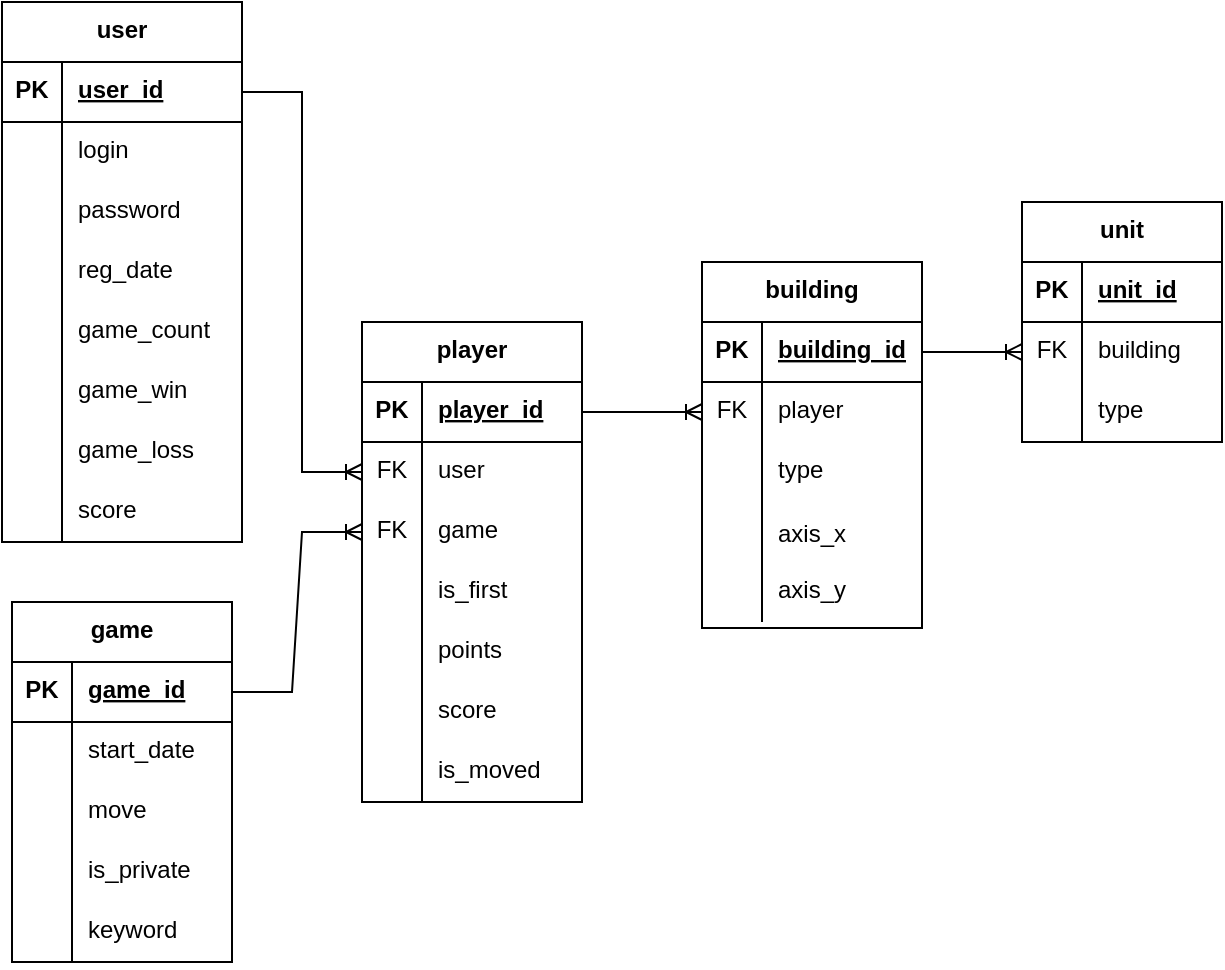 <mxfile version="17.4.6" type="device"><diagram id="eS6NgSFx-jEWJWbhfvBl" name="Page-1"><mxGraphModel dx="2249" dy="1921" grid="1" gridSize="10" guides="1" tooltips="1" connect="1" arrows="1" fold="1" page="1" pageScale="1" pageWidth="827" pageHeight="1169" math="0" shadow="0"><root><mxCell id="0"/><mxCell id="1" parent="0"/><mxCell id="n8HT7WNMOY8VHERMJ5Rt-1" value="user" style="shape=table;startSize=30;container=1;collapsible=1;childLayout=tableLayout;fixedRows=1;rowLines=0;fontStyle=1;align=center;resizeLast=1;verticalAlign=top;" parent="1" vertex="1"><mxGeometry x="-350" y="-1140" width="120" height="270" as="geometry"/></mxCell><mxCell id="n8HT7WNMOY8VHERMJ5Rt-2" value="" style="shape=tableRow;horizontal=0;startSize=0;swimlaneHead=0;swimlaneBody=0;fillColor=none;collapsible=0;dropTarget=0;points=[[0,0.5],[1,0.5]];portConstraint=eastwest;top=0;left=0;right=0;bottom=1;verticalAlign=top;" parent="n8HT7WNMOY8VHERMJ5Rt-1" vertex="1"><mxGeometry y="30" width="120" height="30" as="geometry"/></mxCell><mxCell id="n8HT7WNMOY8VHERMJ5Rt-3" value="PK" style="shape=partialRectangle;connectable=0;fillColor=none;top=0;left=0;bottom=0;right=0;fontStyle=1;overflow=hidden;verticalAlign=top;" parent="n8HT7WNMOY8VHERMJ5Rt-2" vertex="1"><mxGeometry width="30" height="30" as="geometry"><mxRectangle width="30" height="30" as="alternateBounds"/></mxGeometry></mxCell><mxCell id="n8HT7WNMOY8VHERMJ5Rt-4" value="user_id" style="shape=partialRectangle;connectable=0;fillColor=none;top=0;left=0;bottom=0;right=0;align=left;spacingLeft=6;fontStyle=5;overflow=hidden;verticalAlign=top;" parent="n8HT7WNMOY8VHERMJ5Rt-2" vertex="1"><mxGeometry x="30" width="90" height="30" as="geometry"><mxRectangle width="90" height="30" as="alternateBounds"/></mxGeometry></mxCell><mxCell id="n8HT7WNMOY8VHERMJ5Rt-5" value="" style="shape=tableRow;horizontal=0;startSize=0;swimlaneHead=0;swimlaneBody=0;fillColor=none;collapsible=0;dropTarget=0;points=[[0,0.5],[1,0.5]];portConstraint=eastwest;top=0;left=0;right=0;bottom=0;verticalAlign=top;" parent="n8HT7WNMOY8VHERMJ5Rt-1" vertex="1"><mxGeometry y="60" width="120" height="30" as="geometry"/></mxCell><mxCell id="n8HT7WNMOY8VHERMJ5Rt-6" value="" style="shape=partialRectangle;connectable=0;fillColor=none;top=0;left=0;bottom=0;right=0;editable=1;overflow=hidden;verticalAlign=top;" parent="n8HT7WNMOY8VHERMJ5Rt-5" vertex="1"><mxGeometry width="30" height="30" as="geometry"><mxRectangle width="30" height="30" as="alternateBounds"/></mxGeometry></mxCell><mxCell id="n8HT7WNMOY8VHERMJ5Rt-7" value="login" style="shape=partialRectangle;connectable=0;fillColor=none;top=0;left=0;bottom=0;right=0;align=left;spacingLeft=6;overflow=hidden;verticalAlign=top;" parent="n8HT7WNMOY8VHERMJ5Rt-5" vertex="1"><mxGeometry x="30" width="90" height="30" as="geometry"><mxRectangle width="90" height="30" as="alternateBounds"/></mxGeometry></mxCell><mxCell id="n8HT7WNMOY8VHERMJ5Rt-33" value="" style="shape=tableRow;horizontal=0;startSize=0;swimlaneHead=0;swimlaneBody=0;fillColor=none;collapsible=0;dropTarget=0;points=[[0,0.5],[1,0.5]];portConstraint=eastwest;top=0;left=0;right=0;bottom=0;verticalAlign=top;" parent="n8HT7WNMOY8VHERMJ5Rt-1" vertex="1"><mxGeometry y="90" width="120" height="30" as="geometry"/></mxCell><mxCell id="n8HT7WNMOY8VHERMJ5Rt-34" value="" style="shape=partialRectangle;connectable=0;fillColor=none;top=0;left=0;bottom=0;right=0;editable=1;overflow=hidden;verticalAlign=top;" parent="n8HT7WNMOY8VHERMJ5Rt-33" vertex="1"><mxGeometry width="30" height="30" as="geometry"><mxRectangle width="30" height="30" as="alternateBounds"/></mxGeometry></mxCell><mxCell id="n8HT7WNMOY8VHERMJ5Rt-35" value="password" style="shape=partialRectangle;connectable=0;fillColor=none;top=0;left=0;bottom=0;right=0;align=left;spacingLeft=6;overflow=hidden;verticalAlign=top;" parent="n8HT7WNMOY8VHERMJ5Rt-33" vertex="1"><mxGeometry x="30" width="90" height="30" as="geometry"><mxRectangle width="90" height="30" as="alternateBounds"/></mxGeometry></mxCell><mxCell id="iTbnZ-L7WwWrk8MJ8GNx-1" value="" style="shape=tableRow;horizontal=0;startSize=0;swimlaneHead=0;swimlaneBody=0;fillColor=none;collapsible=0;dropTarget=0;points=[[0,0.5],[1,0.5]];portConstraint=eastwest;top=0;left=0;right=0;bottom=0;verticalAlign=top;" vertex="1" parent="n8HT7WNMOY8VHERMJ5Rt-1"><mxGeometry y="120" width="120" height="30" as="geometry"/></mxCell><mxCell id="iTbnZ-L7WwWrk8MJ8GNx-2" value="" style="shape=partialRectangle;connectable=0;fillColor=none;top=0;left=0;bottom=0;right=0;editable=1;overflow=hidden;verticalAlign=top;" vertex="1" parent="iTbnZ-L7WwWrk8MJ8GNx-1"><mxGeometry width="30" height="30" as="geometry"><mxRectangle width="30" height="30" as="alternateBounds"/></mxGeometry></mxCell><mxCell id="iTbnZ-L7WwWrk8MJ8GNx-3" value="reg_date" style="shape=partialRectangle;connectable=0;fillColor=none;top=0;left=0;bottom=0;right=0;align=left;spacingLeft=6;overflow=hidden;verticalAlign=top;" vertex="1" parent="iTbnZ-L7WwWrk8MJ8GNx-1"><mxGeometry x="30" width="90" height="30" as="geometry"><mxRectangle width="90" height="30" as="alternateBounds"/></mxGeometry></mxCell><mxCell id="n8HT7WNMOY8VHERMJ5Rt-8" value="" style="shape=tableRow;horizontal=0;startSize=0;swimlaneHead=0;swimlaneBody=0;fillColor=none;collapsible=0;dropTarget=0;points=[[0,0.5],[1,0.5]];portConstraint=eastwest;top=0;left=0;right=0;bottom=0;verticalAlign=top;" parent="n8HT7WNMOY8VHERMJ5Rt-1" vertex="1"><mxGeometry y="150" width="120" height="30" as="geometry"/></mxCell><mxCell id="n8HT7WNMOY8VHERMJ5Rt-9" value="" style="shape=partialRectangle;connectable=0;fillColor=none;top=0;left=0;bottom=0;right=0;editable=1;overflow=hidden;verticalAlign=top;" parent="n8HT7WNMOY8VHERMJ5Rt-8" vertex="1"><mxGeometry width="30" height="30" as="geometry"><mxRectangle width="30" height="30" as="alternateBounds"/></mxGeometry></mxCell><mxCell id="n8HT7WNMOY8VHERMJ5Rt-10" value="game_count" style="shape=partialRectangle;connectable=0;fillColor=none;top=0;left=0;bottom=0;right=0;align=left;spacingLeft=6;overflow=hidden;verticalAlign=top;" parent="n8HT7WNMOY8VHERMJ5Rt-8" vertex="1"><mxGeometry x="30" width="90" height="30" as="geometry"><mxRectangle width="90" height="30" as="alternateBounds"/></mxGeometry></mxCell><mxCell id="n8HT7WNMOY8VHERMJ5Rt-11" value="" style="shape=tableRow;horizontal=0;startSize=0;swimlaneHead=0;swimlaneBody=0;fillColor=none;collapsible=0;dropTarget=0;points=[[0,0.5],[1,0.5]];portConstraint=eastwest;top=0;left=0;right=0;bottom=0;verticalAlign=top;" parent="n8HT7WNMOY8VHERMJ5Rt-1" vertex="1"><mxGeometry y="180" width="120" height="30" as="geometry"/></mxCell><mxCell id="n8HT7WNMOY8VHERMJ5Rt-12" value="" style="shape=partialRectangle;connectable=0;fillColor=none;top=0;left=0;bottom=0;right=0;editable=1;overflow=hidden;verticalAlign=top;" parent="n8HT7WNMOY8VHERMJ5Rt-11" vertex="1"><mxGeometry width="30" height="30" as="geometry"><mxRectangle width="30" height="30" as="alternateBounds"/></mxGeometry></mxCell><mxCell id="n8HT7WNMOY8VHERMJ5Rt-13" value="game_win" style="shape=partialRectangle;connectable=0;fillColor=none;top=0;left=0;bottom=0;right=0;align=left;spacingLeft=6;overflow=hidden;verticalAlign=top;" parent="n8HT7WNMOY8VHERMJ5Rt-11" vertex="1"><mxGeometry x="30" width="90" height="30" as="geometry"><mxRectangle width="90" height="30" as="alternateBounds"/></mxGeometry></mxCell><mxCell id="1nsWhUNd7yJ06APdbcT0-62" value="" style="shape=tableRow;horizontal=0;startSize=0;swimlaneHead=0;swimlaneBody=0;fillColor=none;collapsible=0;dropTarget=0;points=[[0,0.5],[1,0.5]];portConstraint=eastwest;top=0;left=0;right=0;bottom=0;verticalAlign=top;" parent="n8HT7WNMOY8VHERMJ5Rt-1" vertex="1"><mxGeometry y="210" width="120" height="30" as="geometry"/></mxCell><mxCell id="1nsWhUNd7yJ06APdbcT0-63" value="" style="shape=partialRectangle;connectable=0;fillColor=none;top=0;left=0;bottom=0;right=0;editable=1;overflow=hidden;verticalAlign=top;" parent="1nsWhUNd7yJ06APdbcT0-62" vertex="1"><mxGeometry width="30" height="30" as="geometry"><mxRectangle width="30" height="30" as="alternateBounds"/></mxGeometry></mxCell><mxCell id="1nsWhUNd7yJ06APdbcT0-64" value="game_loss" style="shape=partialRectangle;connectable=0;fillColor=none;top=0;left=0;bottom=0;right=0;align=left;spacingLeft=6;overflow=hidden;verticalAlign=top;" parent="1nsWhUNd7yJ06APdbcT0-62" vertex="1"><mxGeometry x="30" width="90" height="30" as="geometry"><mxRectangle width="90" height="30" as="alternateBounds"/></mxGeometry></mxCell><mxCell id="1nsWhUNd7yJ06APdbcT0-65" value="" style="shape=tableRow;horizontal=0;startSize=0;swimlaneHead=0;swimlaneBody=0;fillColor=none;collapsible=0;dropTarget=0;points=[[0,0.5],[1,0.5]];portConstraint=eastwest;top=0;left=0;right=0;bottom=0;verticalAlign=top;" parent="n8HT7WNMOY8VHERMJ5Rt-1" vertex="1"><mxGeometry y="240" width="120" height="30" as="geometry"/></mxCell><mxCell id="1nsWhUNd7yJ06APdbcT0-66" value="" style="shape=partialRectangle;connectable=0;fillColor=none;top=0;left=0;bottom=0;right=0;editable=1;overflow=hidden;verticalAlign=top;" parent="1nsWhUNd7yJ06APdbcT0-65" vertex="1"><mxGeometry width="30" height="30" as="geometry"><mxRectangle width="30" height="30" as="alternateBounds"/></mxGeometry></mxCell><mxCell id="1nsWhUNd7yJ06APdbcT0-67" value="score" style="shape=partialRectangle;connectable=0;fillColor=none;top=0;left=0;bottom=0;right=0;align=left;spacingLeft=6;overflow=hidden;verticalAlign=top;" parent="1nsWhUNd7yJ06APdbcT0-65" vertex="1"><mxGeometry x="30" width="90" height="30" as="geometry"><mxRectangle width="90" height="30" as="alternateBounds"/></mxGeometry></mxCell><mxCell id="n8HT7WNMOY8VHERMJ5Rt-36" value="game" style="shape=table;startSize=30;container=1;collapsible=1;childLayout=tableLayout;fixedRows=1;rowLines=0;fontStyle=1;align=center;resizeLast=1;verticalAlign=top;" parent="1" vertex="1"><mxGeometry x="-345" y="-840" width="110" height="180" as="geometry"><mxRectangle x="-310" y="-810" width="60" height="30" as="alternateBounds"/></mxGeometry></mxCell><mxCell id="n8HT7WNMOY8VHERMJ5Rt-37" value="" style="shape=tableRow;horizontal=0;startSize=0;swimlaneHead=0;swimlaneBody=0;fillColor=none;collapsible=0;dropTarget=0;points=[[0,0.5],[1,0.5]];portConstraint=eastwest;top=0;left=0;right=0;bottom=1;verticalAlign=top;" parent="n8HT7WNMOY8VHERMJ5Rt-36" vertex="1"><mxGeometry y="30" width="110" height="30" as="geometry"/></mxCell><mxCell id="n8HT7WNMOY8VHERMJ5Rt-38" value="PK" style="shape=partialRectangle;connectable=0;fillColor=none;top=0;left=0;bottom=0;right=0;fontStyle=1;overflow=hidden;verticalAlign=top;" parent="n8HT7WNMOY8VHERMJ5Rt-37" vertex="1"><mxGeometry width="30" height="30" as="geometry"><mxRectangle width="30" height="30" as="alternateBounds"/></mxGeometry></mxCell><mxCell id="n8HT7WNMOY8VHERMJ5Rt-39" value="game_id" style="shape=partialRectangle;connectable=0;fillColor=none;top=0;left=0;bottom=0;right=0;align=left;spacingLeft=6;fontStyle=5;overflow=hidden;verticalAlign=top;" parent="n8HT7WNMOY8VHERMJ5Rt-37" vertex="1"><mxGeometry x="30" width="80" height="30" as="geometry"><mxRectangle width="80" height="30" as="alternateBounds"/></mxGeometry></mxCell><mxCell id="n8HT7WNMOY8VHERMJ5Rt-43" value="" style="shape=tableRow;horizontal=0;startSize=0;swimlaneHead=0;swimlaneBody=0;fillColor=none;collapsible=0;dropTarget=0;points=[[0,0.5],[1,0.5]];portConstraint=eastwest;top=0;left=0;right=0;bottom=0;verticalAlign=top;" parent="n8HT7WNMOY8VHERMJ5Rt-36" vertex="1"><mxGeometry y="60" width="110" height="30" as="geometry"/></mxCell><mxCell id="n8HT7WNMOY8VHERMJ5Rt-44" value="" style="shape=partialRectangle;connectable=0;fillColor=none;top=0;left=0;bottom=0;right=0;editable=1;overflow=hidden;verticalAlign=top;" parent="n8HT7WNMOY8VHERMJ5Rt-43" vertex="1"><mxGeometry width="30" height="30" as="geometry"><mxRectangle width="30" height="30" as="alternateBounds"/></mxGeometry></mxCell><mxCell id="n8HT7WNMOY8VHERMJ5Rt-45" value="start_date" style="shape=partialRectangle;connectable=0;fillColor=none;top=0;left=0;bottom=0;right=0;align=left;spacingLeft=6;overflow=hidden;verticalAlign=top;" parent="n8HT7WNMOY8VHERMJ5Rt-43" vertex="1"><mxGeometry x="30" width="80" height="30" as="geometry"><mxRectangle width="80" height="30" as="alternateBounds"/></mxGeometry></mxCell><mxCell id="n8HT7WNMOY8VHERMJ5Rt-191" value="" style="shape=tableRow;horizontal=0;startSize=0;swimlaneHead=0;swimlaneBody=0;fillColor=none;collapsible=0;dropTarget=0;points=[[0,0.5],[1,0.5]];portConstraint=eastwest;top=0;left=0;right=0;bottom=0;verticalAlign=top;" parent="n8HT7WNMOY8VHERMJ5Rt-36" vertex="1"><mxGeometry y="90" width="110" height="30" as="geometry"/></mxCell><mxCell id="n8HT7WNMOY8VHERMJ5Rt-192" value="" style="shape=partialRectangle;connectable=0;fillColor=none;top=0;left=0;bottom=0;right=0;editable=1;overflow=hidden;verticalAlign=top;" parent="n8HT7WNMOY8VHERMJ5Rt-191" vertex="1"><mxGeometry width="30" height="30" as="geometry"><mxRectangle width="30" height="30" as="alternateBounds"/></mxGeometry></mxCell><mxCell id="n8HT7WNMOY8VHERMJ5Rt-193" value="move" style="shape=partialRectangle;connectable=0;fillColor=none;top=0;left=0;bottom=0;right=0;align=left;spacingLeft=6;overflow=hidden;verticalAlign=top;" parent="n8HT7WNMOY8VHERMJ5Rt-191" vertex="1"><mxGeometry x="30" width="80" height="30" as="geometry"><mxRectangle width="80" height="30" as="alternateBounds"/></mxGeometry></mxCell><mxCell id="n8HT7WNMOY8VHERMJ5Rt-40" value="" style="shape=tableRow;horizontal=0;startSize=0;swimlaneHead=0;swimlaneBody=0;fillColor=none;collapsible=0;dropTarget=0;points=[[0,0.5],[1,0.5]];portConstraint=eastwest;top=0;left=0;right=0;bottom=0;verticalAlign=top;" parent="n8HT7WNMOY8VHERMJ5Rt-36" vertex="1"><mxGeometry y="120" width="110" height="30" as="geometry"/></mxCell><mxCell id="n8HT7WNMOY8VHERMJ5Rt-41" value="" style="shape=partialRectangle;connectable=0;fillColor=none;top=0;left=0;bottom=0;right=0;editable=1;overflow=hidden;verticalAlign=top;" parent="n8HT7WNMOY8VHERMJ5Rt-40" vertex="1"><mxGeometry width="30" height="30" as="geometry"><mxRectangle width="30" height="30" as="alternateBounds"/></mxGeometry></mxCell><mxCell id="n8HT7WNMOY8VHERMJ5Rt-42" value="is_private" style="shape=partialRectangle;connectable=0;fillColor=none;top=0;left=0;bottom=0;right=0;align=left;spacingLeft=6;overflow=hidden;verticalAlign=top;" parent="n8HT7WNMOY8VHERMJ5Rt-40" vertex="1"><mxGeometry x="30" width="80" height="30" as="geometry"><mxRectangle width="80" height="30" as="alternateBounds"/></mxGeometry></mxCell><mxCell id="n8HT7WNMOY8VHERMJ5Rt-46" value="" style="shape=tableRow;horizontal=0;startSize=0;swimlaneHead=0;swimlaneBody=0;fillColor=none;collapsible=0;dropTarget=0;points=[[0,0.5],[1,0.5]];portConstraint=eastwest;top=0;left=0;right=0;bottom=0;verticalAlign=top;" parent="n8HT7WNMOY8VHERMJ5Rt-36" vertex="1"><mxGeometry y="150" width="110" height="30" as="geometry"/></mxCell><mxCell id="n8HT7WNMOY8VHERMJ5Rt-47" value="" style="shape=partialRectangle;connectable=0;fillColor=none;top=0;left=0;bottom=0;right=0;editable=1;overflow=hidden;verticalAlign=top;" parent="n8HT7WNMOY8VHERMJ5Rt-46" vertex="1"><mxGeometry width="30" height="30" as="geometry"><mxRectangle width="30" height="30" as="alternateBounds"/></mxGeometry></mxCell><mxCell id="n8HT7WNMOY8VHERMJ5Rt-48" value="keyword" style="shape=partialRectangle;connectable=0;fillColor=none;top=0;left=0;bottom=0;right=0;align=left;spacingLeft=6;overflow=hidden;verticalAlign=top;" parent="n8HT7WNMOY8VHERMJ5Rt-46" vertex="1"><mxGeometry x="30" width="80" height="30" as="geometry"><mxRectangle width="80" height="30" as="alternateBounds"/></mxGeometry></mxCell><mxCell id="n8HT7WNMOY8VHERMJ5Rt-62" value="player" style="shape=table;startSize=30;container=1;collapsible=1;childLayout=tableLayout;fixedRows=1;rowLines=0;fontStyle=1;align=center;resizeLast=1;verticalAlign=top;" parent="1" vertex="1"><mxGeometry x="-170" y="-980" width="110" height="240" as="geometry"/></mxCell><mxCell id="n8HT7WNMOY8VHERMJ5Rt-63" value="" style="shape=tableRow;horizontal=0;startSize=0;swimlaneHead=0;swimlaneBody=0;fillColor=none;collapsible=0;dropTarget=0;points=[[0,0.5],[1,0.5]];portConstraint=eastwest;top=0;left=0;right=0;bottom=1;verticalAlign=top;" parent="n8HT7WNMOY8VHERMJ5Rt-62" vertex="1"><mxGeometry y="30" width="110" height="30" as="geometry"/></mxCell><mxCell id="n8HT7WNMOY8VHERMJ5Rt-64" value="PK" style="shape=partialRectangle;connectable=0;fillColor=none;top=0;left=0;bottom=0;right=0;fontStyle=1;overflow=hidden;verticalAlign=top;" parent="n8HT7WNMOY8VHERMJ5Rt-63" vertex="1"><mxGeometry width="30" height="30" as="geometry"><mxRectangle width="30" height="30" as="alternateBounds"/></mxGeometry></mxCell><mxCell id="n8HT7WNMOY8VHERMJ5Rt-65" value="player_id" style="shape=partialRectangle;connectable=0;fillColor=none;top=0;left=0;bottom=0;right=0;align=left;spacingLeft=6;fontStyle=5;overflow=hidden;verticalAlign=top;" parent="n8HT7WNMOY8VHERMJ5Rt-63" vertex="1"><mxGeometry x="30" width="80" height="30" as="geometry"><mxRectangle width="80" height="30" as="alternateBounds"/></mxGeometry></mxCell><mxCell id="n8HT7WNMOY8VHERMJ5Rt-66" value="" style="shape=tableRow;horizontal=0;startSize=0;swimlaneHead=0;swimlaneBody=0;fillColor=none;collapsible=0;dropTarget=0;points=[[0,0.5],[1,0.5]];portConstraint=eastwest;top=0;left=0;right=0;bottom=0;verticalAlign=top;" parent="n8HT7WNMOY8VHERMJ5Rt-62" vertex="1"><mxGeometry y="60" width="110" height="30" as="geometry"/></mxCell><mxCell id="n8HT7WNMOY8VHERMJ5Rt-67" value="FK" style="shape=partialRectangle;connectable=0;fillColor=none;top=0;left=0;bottom=0;right=0;editable=1;overflow=hidden;verticalAlign=top;" parent="n8HT7WNMOY8VHERMJ5Rt-66" vertex="1"><mxGeometry width="30" height="30" as="geometry"><mxRectangle width="30" height="30" as="alternateBounds"/></mxGeometry></mxCell><mxCell id="n8HT7WNMOY8VHERMJ5Rt-68" value="user" style="shape=partialRectangle;connectable=0;fillColor=none;top=0;left=0;bottom=0;right=0;align=left;spacingLeft=6;overflow=hidden;verticalAlign=top;" parent="n8HT7WNMOY8VHERMJ5Rt-66" vertex="1"><mxGeometry x="30" width="80" height="30" as="geometry"><mxRectangle width="80" height="30" as="alternateBounds"/></mxGeometry></mxCell><mxCell id="n8HT7WNMOY8VHERMJ5Rt-69" value="" style="shape=tableRow;horizontal=0;startSize=0;swimlaneHead=0;swimlaneBody=0;fillColor=none;collapsible=0;dropTarget=0;points=[[0,0.5],[1,0.5]];portConstraint=eastwest;top=0;left=0;right=0;bottom=0;verticalAlign=top;" parent="n8HT7WNMOY8VHERMJ5Rt-62" vertex="1"><mxGeometry y="90" width="110" height="30" as="geometry"/></mxCell><mxCell id="n8HT7WNMOY8VHERMJ5Rt-70" value="FK" style="shape=partialRectangle;connectable=0;fillColor=none;top=0;left=0;bottom=0;right=0;editable=1;overflow=hidden;verticalAlign=top;" parent="n8HT7WNMOY8VHERMJ5Rt-69" vertex="1"><mxGeometry width="30" height="30" as="geometry"><mxRectangle width="30" height="30" as="alternateBounds"/></mxGeometry></mxCell><mxCell id="n8HT7WNMOY8VHERMJ5Rt-71" value="game" style="shape=partialRectangle;connectable=0;fillColor=none;top=0;left=0;bottom=0;right=0;align=left;spacingLeft=6;overflow=hidden;verticalAlign=top;" parent="n8HT7WNMOY8VHERMJ5Rt-69" vertex="1"><mxGeometry x="30" width="80" height="30" as="geometry"><mxRectangle width="80" height="30" as="alternateBounds"/></mxGeometry></mxCell><mxCell id="n8HT7WNMOY8VHERMJ5Rt-75" value="" style="shape=tableRow;horizontal=0;startSize=0;swimlaneHead=0;swimlaneBody=0;fillColor=none;collapsible=0;dropTarget=0;points=[[0,0.5],[1,0.5]];portConstraint=eastwest;top=0;left=0;right=0;bottom=0;verticalAlign=top;" parent="n8HT7WNMOY8VHERMJ5Rt-62" vertex="1"><mxGeometry y="120" width="110" height="30" as="geometry"/></mxCell><mxCell id="n8HT7WNMOY8VHERMJ5Rt-76" value="" style="shape=partialRectangle;connectable=0;fillColor=none;top=0;left=0;bottom=0;right=0;editable=1;overflow=hidden;verticalAlign=top;" parent="n8HT7WNMOY8VHERMJ5Rt-75" vertex="1"><mxGeometry width="30" height="30" as="geometry"><mxRectangle width="30" height="30" as="alternateBounds"/></mxGeometry></mxCell><mxCell id="n8HT7WNMOY8VHERMJ5Rt-77" value="is_first" style="shape=partialRectangle;connectable=0;fillColor=none;top=0;left=0;bottom=0;right=0;align=left;spacingLeft=6;overflow=hidden;verticalAlign=top;" parent="n8HT7WNMOY8VHERMJ5Rt-75" vertex="1"><mxGeometry x="30" width="80" height="30" as="geometry"><mxRectangle width="80" height="30" as="alternateBounds"/></mxGeometry></mxCell><mxCell id="1nsWhUNd7yJ06APdbcT0-56" value="" style="shape=tableRow;horizontal=0;startSize=0;swimlaneHead=0;swimlaneBody=0;fillColor=none;collapsible=0;dropTarget=0;points=[[0,0.5],[1,0.5]];portConstraint=eastwest;top=0;left=0;right=0;bottom=0;verticalAlign=top;" parent="n8HT7WNMOY8VHERMJ5Rt-62" vertex="1"><mxGeometry y="150" width="110" height="30" as="geometry"/></mxCell><mxCell id="1nsWhUNd7yJ06APdbcT0-57" value="" style="shape=partialRectangle;connectable=0;fillColor=none;top=0;left=0;bottom=0;right=0;editable=1;overflow=hidden;verticalAlign=top;" parent="1nsWhUNd7yJ06APdbcT0-56" vertex="1"><mxGeometry width="30" height="30" as="geometry"><mxRectangle width="30" height="30" as="alternateBounds"/></mxGeometry></mxCell><mxCell id="1nsWhUNd7yJ06APdbcT0-58" value="points" style="shape=partialRectangle;connectable=0;fillColor=none;top=0;left=0;bottom=0;right=0;align=left;spacingLeft=6;overflow=hidden;verticalAlign=top;" parent="1nsWhUNd7yJ06APdbcT0-56" vertex="1"><mxGeometry x="30" width="80" height="30" as="geometry"><mxRectangle width="80" height="30" as="alternateBounds"/></mxGeometry></mxCell><mxCell id="1nsWhUNd7yJ06APdbcT0-59" value="" style="shape=tableRow;horizontal=0;startSize=0;swimlaneHead=0;swimlaneBody=0;fillColor=none;collapsible=0;dropTarget=0;points=[[0,0.5],[1,0.5]];portConstraint=eastwest;top=0;left=0;right=0;bottom=0;verticalAlign=top;" parent="n8HT7WNMOY8VHERMJ5Rt-62" vertex="1"><mxGeometry y="180" width="110" height="30" as="geometry"/></mxCell><mxCell id="1nsWhUNd7yJ06APdbcT0-60" value="" style="shape=partialRectangle;connectable=0;fillColor=none;top=0;left=0;bottom=0;right=0;editable=1;overflow=hidden;verticalAlign=top;" parent="1nsWhUNd7yJ06APdbcT0-59" vertex="1"><mxGeometry width="30" height="30" as="geometry"><mxRectangle width="30" height="30" as="alternateBounds"/></mxGeometry></mxCell><mxCell id="1nsWhUNd7yJ06APdbcT0-61" value="score" style="shape=partialRectangle;connectable=0;fillColor=none;top=0;left=0;bottom=0;right=0;align=left;spacingLeft=6;overflow=hidden;verticalAlign=top;" parent="1nsWhUNd7yJ06APdbcT0-59" vertex="1"><mxGeometry x="30" width="80" height="30" as="geometry"><mxRectangle width="80" height="30" as="alternateBounds"/></mxGeometry></mxCell><mxCell id="puqgGoptC8N_cWAHMoqJ-1" value="" style="shape=tableRow;horizontal=0;startSize=0;swimlaneHead=0;swimlaneBody=0;fillColor=none;collapsible=0;dropTarget=0;points=[[0,0.5],[1,0.5]];portConstraint=eastwest;top=0;left=0;right=0;bottom=0;verticalAlign=top;" parent="n8HT7WNMOY8VHERMJ5Rt-62" vertex="1"><mxGeometry y="210" width="110" height="30" as="geometry"/></mxCell><mxCell id="puqgGoptC8N_cWAHMoqJ-2" value="" style="shape=partialRectangle;connectable=0;fillColor=none;top=0;left=0;bottom=0;right=0;editable=1;overflow=hidden;verticalAlign=top;" parent="puqgGoptC8N_cWAHMoqJ-1" vertex="1"><mxGeometry width="30" height="30" as="geometry"><mxRectangle width="30" height="30" as="alternateBounds"/></mxGeometry></mxCell><mxCell id="puqgGoptC8N_cWAHMoqJ-3" value="is_moved" style="shape=partialRectangle;connectable=0;fillColor=none;top=0;left=0;bottom=0;right=0;align=left;spacingLeft=6;overflow=hidden;verticalAlign=top;" parent="puqgGoptC8N_cWAHMoqJ-1" vertex="1"><mxGeometry x="30" width="80" height="30" as="geometry"><mxRectangle width="80" height="30" as="alternateBounds"/></mxGeometry></mxCell><mxCell id="1nsWhUNd7yJ06APdbcT0-1" value="" style="edgeStyle=entityRelationEdgeStyle;fontSize=12;html=1;endArrow=ERoneToMany;rounded=0;verticalAlign=top;" parent="1" source="n8HT7WNMOY8VHERMJ5Rt-2" target="n8HT7WNMOY8VHERMJ5Rt-66" edge="1"><mxGeometry width="100" height="100" relative="1" as="geometry"><mxPoint x="90" y="-200" as="sourcePoint"/><mxPoint x="510" y="-290" as="targetPoint"/></mxGeometry></mxCell><mxCell id="1nsWhUNd7yJ06APdbcT0-2" value="" style="edgeStyle=entityRelationEdgeStyle;fontSize=12;html=1;endArrow=ERoneToMany;rounded=0;verticalAlign=top;" parent="1" source="n8HT7WNMOY8VHERMJ5Rt-37" target="n8HT7WNMOY8VHERMJ5Rt-69" edge="1"><mxGeometry width="100" height="100" relative="1" as="geometry"><mxPoint x="460" y="-250" as="sourcePoint"/><mxPoint x="570" y="-230" as="targetPoint"/></mxGeometry></mxCell><mxCell id="1nsWhUNd7yJ06APdbcT0-3" value="building" style="shape=table;startSize=30;container=1;collapsible=1;childLayout=tableLayout;fixedRows=1;rowLines=0;fontStyle=1;align=center;resizeLast=1;verticalAlign=top;" parent="1" vertex="1"><mxGeometry y="-1010" width="110" height="183" as="geometry"/></mxCell><mxCell id="1nsWhUNd7yJ06APdbcT0-4" value="" style="shape=tableRow;horizontal=0;startSize=0;swimlaneHead=0;swimlaneBody=0;fillColor=none;collapsible=0;dropTarget=0;points=[[0,0.5],[1,0.5]];portConstraint=eastwest;top=0;left=0;right=0;bottom=1;verticalAlign=top;" parent="1nsWhUNd7yJ06APdbcT0-3" vertex="1"><mxGeometry y="30" width="110" height="30" as="geometry"/></mxCell><mxCell id="1nsWhUNd7yJ06APdbcT0-5" value="PK" style="shape=partialRectangle;connectable=0;fillColor=none;top=0;left=0;bottom=0;right=0;fontStyle=1;overflow=hidden;verticalAlign=top;" parent="1nsWhUNd7yJ06APdbcT0-4" vertex="1"><mxGeometry width="30" height="30" as="geometry"><mxRectangle width="30" height="30" as="alternateBounds"/></mxGeometry></mxCell><mxCell id="1nsWhUNd7yJ06APdbcT0-6" value="building_id" style="shape=partialRectangle;connectable=0;fillColor=none;top=0;left=0;bottom=0;right=0;align=left;spacingLeft=6;fontStyle=5;overflow=hidden;verticalAlign=top;" parent="1nsWhUNd7yJ06APdbcT0-4" vertex="1"><mxGeometry x="30" width="80" height="30" as="geometry"><mxRectangle width="80" height="30" as="alternateBounds"/></mxGeometry></mxCell><mxCell id="1nsWhUNd7yJ06APdbcT0-10" value="" style="shape=tableRow;horizontal=0;startSize=0;swimlaneHead=0;swimlaneBody=0;fillColor=none;collapsible=0;dropTarget=0;points=[[0,0.5],[1,0.5]];portConstraint=eastwest;top=0;left=0;right=0;bottom=0;verticalAlign=top;" parent="1nsWhUNd7yJ06APdbcT0-3" vertex="1"><mxGeometry y="60" width="110" height="30" as="geometry"/></mxCell><mxCell id="1nsWhUNd7yJ06APdbcT0-11" value="FK" style="shape=partialRectangle;connectable=0;fillColor=none;top=0;left=0;bottom=0;right=0;editable=1;overflow=hidden;verticalAlign=top;" parent="1nsWhUNd7yJ06APdbcT0-10" vertex="1"><mxGeometry width="30" height="30" as="geometry"><mxRectangle width="30" height="30" as="alternateBounds"/></mxGeometry></mxCell><mxCell id="1nsWhUNd7yJ06APdbcT0-12" value="player" style="shape=partialRectangle;connectable=0;fillColor=none;top=0;left=0;bottom=0;right=0;align=left;spacingLeft=6;overflow=hidden;verticalAlign=top;" parent="1nsWhUNd7yJ06APdbcT0-10" vertex="1"><mxGeometry x="30" width="80" height="30" as="geometry"><mxRectangle width="80" height="30" as="alternateBounds"/></mxGeometry></mxCell><mxCell id="1nsWhUNd7yJ06APdbcT0-13" value="" style="shape=tableRow;horizontal=0;startSize=0;swimlaneHead=0;swimlaneBody=0;fillColor=none;collapsible=0;dropTarget=0;points=[[0,0.5],[1,0.5]];portConstraint=eastwest;top=0;left=0;right=0;bottom=0;verticalAlign=top;" parent="1nsWhUNd7yJ06APdbcT0-3" vertex="1"><mxGeometry y="90" width="110" height="30" as="geometry"/></mxCell><mxCell id="1nsWhUNd7yJ06APdbcT0-14" value="" style="shape=partialRectangle;connectable=0;fillColor=none;top=0;left=0;bottom=0;right=0;editable=1;overflow=hidden;verticalAlign=top;" parent="1nsWhUNd7yJ06APdbcT0-13" vertex="1"><mxGeometry width="30" height="30" as="geometry"><mxRectangle width="30" height="30" as="alternateBounds"/></mxGeometry></mxCell><mxCell id="1nsWhUNd7yJ06APdbcT0-15" value="type" style="shape=partialRectangle;connectable=0;fillColor=none;top=0;left=0;bottom=0;right=0;align=left;spacingLeft=6;overflow=hidden;verticalAlign=top;" parent="1nsWhUNd7yJ06APdbcT0-13" vertex="1"><mxGeometry x="30" width="80" height="30" as="geometry"><mxRectangle width="80" height="30" as="alternateBounds"/></mxGeometry></mxCell><mxCell id="1nsWhUNd7yJ06APdbcT0-47" value="" style="shape=tableRow;horizontal=0;startSize=0;swimlaneHead=0;swimlaneBody=0;fillColor=none;collapsible=0;dropTarget=0;points=[[0,0.5],[1,0.5]];portConstraint=eastwest;top=0;left=0;right=0;bottom=0;" parent="1nsWhUNd7yJ06APdbcT0-3" vertex="1"><mxGeometry y="120" width="110" height="30" as="geometry"/></mxCell><mxCell id="1nsWhUNd7yJ06APdbcT0-48" value="" style="shape=partialRectangle;connectable=0;fillColor=none;top=0;left=0;bottom=0;right=0;editable=1;overflow=hidden;" parent="1nsWhUNd7yJ06APdbcT0-47" vertex="1"><mxGeometry width="30" height="30" as="geometry"><mxRectangle width="30" height="30" as="alternateBounds"/></mxGeometry></mxCell><mxCell id="1nsWhUNd7yJ06APdbcT0-49" value="axis_x" style="shape=partialRectangle;connectable=0;fillColor=none;top=0;left=0;bottom=0;right=0;align=left;spacingLeft=6;overflow=hidden;" parent="1nsWhUNd7yJ06APdbcT0-47" vertex="1"><mxGeometry x="30" width="80" height="30" as="geometry"><mxRectangle width="80" height="30" as="alternateBounds"/></mxGeometry></mxCell><mxCell id="1nsWhUNd7yJ06APdbcT0-44" value="" style="shape=tableRow;horizontal=0;startSize=0;swimlaneHead=0;swimlaneBody=0;fillColor=none;collapsible=0;dropTarget=0;points=[[0,0.5],[1,0.5]];portConstraint=eastwest;top=0;left=0;right=0;bottom=0;verticalAlign=top;" parent="1nsWhUNd7yJ06APdbcT0-3" vertex="1"><mxGeometry y="150" width="110" height="30" as="geometry"/></mxCell><mxCell id="1nsWhUNd7yJ06APdbcT0-45" value="" style="shape=partialRectangle;connectable=0;fillColor=none;top=0;left=0;bottom=0;right=0;editable=1;overflow=hidden;verticalAlign=top;" parent="1nsWhUNd7yJ06APdbcT0-44" vertex="1"><mxGeometry width="30" height="30" as="geometry"><mxRectangle width="30" height="30" as="alternateBounds"/></mxGeometry></mxCell><mxCell id="1nsWhUNd7yJ06APdbcT0-46" value="axis_y" style="shape=partialRectangle;connectable=0;fillColor=none;top=0;left=0;bottom=0;right=0;align=left;spacingLeft=6;overflow=hidden;verticalAlign=top;" parent="1nsWhUNd7yJ06APdbcT0-44" vertex="1"><mxGeometry x="30" width="80" height="30" as="geometry"><mxRectangle width="80" height="30" as="alternateBounds"/></mxGeometry></mxCell><mxCell id="1nsWhUNd7yJ06APdbcT0-17" value="unit" style="shape=table;startSize=30;container=1;collapsible=1;childLayout=tableLayout;fixedRows=1;rowLines=0;fontStyle=1;align=center;resizeLast=1;verticalAlign=top;" parent="1" vertex="1"><mxGeometry x="160" y="-1040" width="100" height="120" as="geometry"/></mxCell><mxCell id="1nsWhUNd7yJ06APdbcT0-18" value="" style="shape=tableRow;horizontal=0;startSize=0;swimlaneHead=0;swimlaneBody=0;fillColor=none;collapsible=0;dropTarget=0;points=[[0,0.5],[1,0.5]];portConstraint=eastwest;top=0;left=0;right=0;bottom=1;verticalAlign=top;" parent="1nsWhUNd7yJ06APdbcT0-17" vertex="1"><mxGeometry y="30" width="100" height="30" as="geometry"/></mxCell><mxCell id="1nsWhUNd7yJ06APdbcT0-19" value="PK" style="shape=partialRectangle;connectable=0;fillColor=none;top=0;left=0;bottom=0;right=0;fontStyle=1;overflow=hidden;verticalAlign=top;" parent="1nsWhUNd7yJ06APdbcT0-18" vertex="1"><mxGeometry width="30" height="30" as="geometry"><mxRectangle width="30" height="30" as="alternateBounds"/></mxGeometry></mxCell><mxCell id="1nsWhUNd7yJ06APdbcT0-20" value="unit_id" style="shape=partialRectangle;connectable=0;fillColor=none;top=0;left=0;bottom=0;right=0;align=left;spacingLeft=6;fontStyle=5;overflow=hidden;verticalAlign=top;" parent="1nsWhUNd7yJ06APdbcT0-18" vertex="1"><mxGeometry x="30" width="70" height="30" as="geometry"><mxRectangle width="70" height="30" as="alternateBounds"/></mxGeometry></mxCell><mxCell id="1nsWhUNd7yJ06APdbcT0-27" value="" style="shape=tableRow;horizontal=0;startSize=0;swimlaneHead=0;swimlaneBody=0;fillColor=none;collapsible=0;dropTarget=0;points=[[0,0.5],[1,0.5]];portConstraint=eastwest;top=0;left=0;right=0;bottom=0;verticalAlign=top;" parent="1nsWhUNd7yJ06APdbcT0-17" vertex="1"><mxGeometry y="60" width="100" height="30" as="geometry"/></mxCell><mxCell id="1nsWhUNd7yJ06APdbcT0-28" value="FK" style="shape=partialRectangle;connectable=0;fillColor=none;top=0;left=0;bottom=0;right=0;editable=1;overflow=hidden;verticalAlign=top;" parent="1nsWhUNd7yJ06APdbcT0-27" vertex="1"><mxGeometry width="30" height="30" as="geometry"><mxRectangle width="30" height="30" as="alternateBounds"/></mxGeometry></mxCell><mxCell id="1nsWhUNd7yJ06APdbcT0-29" value="building" style="shape=partialRectangle;connectable=0;fillColor=none;top=0;left=0;bottom=0;right=0;align=left;spacingLeft=6;overflow=hidden;verticalAlign=top;" parent="1nsWhUNd7yJ06APdbcT0-27" vertex="1"><mxGeometry x="30" width="70" height="30" as="geometry"><mxRectangle width="70" height="30" as="alternateBounds"/></mxGeometry></mxCell><mxCell id="1nsWhUNd7yJ06APdbcT0-50" value="" style="shape=tableRow;horizontal=0;startSize=0;swimlaneHead=0;swimlaneBody=0;fillColor=none;collapsible=0;dropTarget=0;points=[[0,0.5],[1,0.5]];portConstraint=eastwest;top=0;left=0;right=0;bottom=0;verticalAlign=top;" parent="1nsWhUNd7yJ06APdbcT0-17" vertex="1"><mxGeometry y="90" width="100" height="30" as="geometry"/></mxCell><mxCell id="1nsWhUNd7yJ06APdbcT0-51" value="" style="shape=partialRectangle;connectable=0;fillColor=none;top=0;left=0;bottom=0;right=0;editable=1;overflow=hidden;verticalAlign=top;" parent="1nsWhUNd7yJ06APdbcT0-50" vertex="1"><mxGeometry width="30" height="30" as="geometry"><mxRectangle width="30" height="30" as="alternateBounds"/></mxGeometry></mxCell><mxCell id="1nsWhUNd7yJ06APdbcT0-52" value="type" style="shape=partialRectangle;connectable=0;fillColor=none;top=0;left=0;bottom=0;right=0;align=left;spacingLeft=6;overflow=hidden;verticalAlign=top;" parent="1nsWhUNd7yJ06APdbcT0-50" vertex="1"><mxGeometry x="30" width="70" height="30" as="geometry"><mxRectangle width="70" height="30" as="alternateBounds"/></mxGeometry></mxCell><mxCell id="1nsWhUNd7yJ06APdbcT0-30" value="" style="edgeStyle=entityRelationEdgeStyle;fontSize=12;html=1;endArrow=ERoneToMany;rounded=0;verticalAlign=top;" parent="1" source="n8HT7WNMOY8VHERMJ5Rt-63" target="1nsWhUNd7yJ06APdbcT0-10" edge="1"><mxGeometry width="100" height="100" relative="1" as="geometry"><mxPoint x="390" y="-80" as="sourcePoint"/><mxPoint x="490" y="-180" as="targetPoint"/></mxGeometry></mxCell><mxCell id="1nsWhUNd7yJ06APdbcT0-55" value="" style="edgeStyle=entityRelationEdgeStyle;fontSize=12;html=1;endArrow=ERoneToMany;rounded=0;verticalAlign=top;" parent="1" source="1nsWhUNd7yJ06APdbcT0-4" target="1nsWhUNd7yJ06APdbcT0-27" edge="1"><mxGeometry width="100" height="100" relative="1" as="geometry"><mxPoint x="390" y="-80" as="sourcePoint"/><mxPoint x="490" y="-180" as="targetPoint"/></mxGeometry></mxCell></root></mxGraphModel></diagram></mxfile>